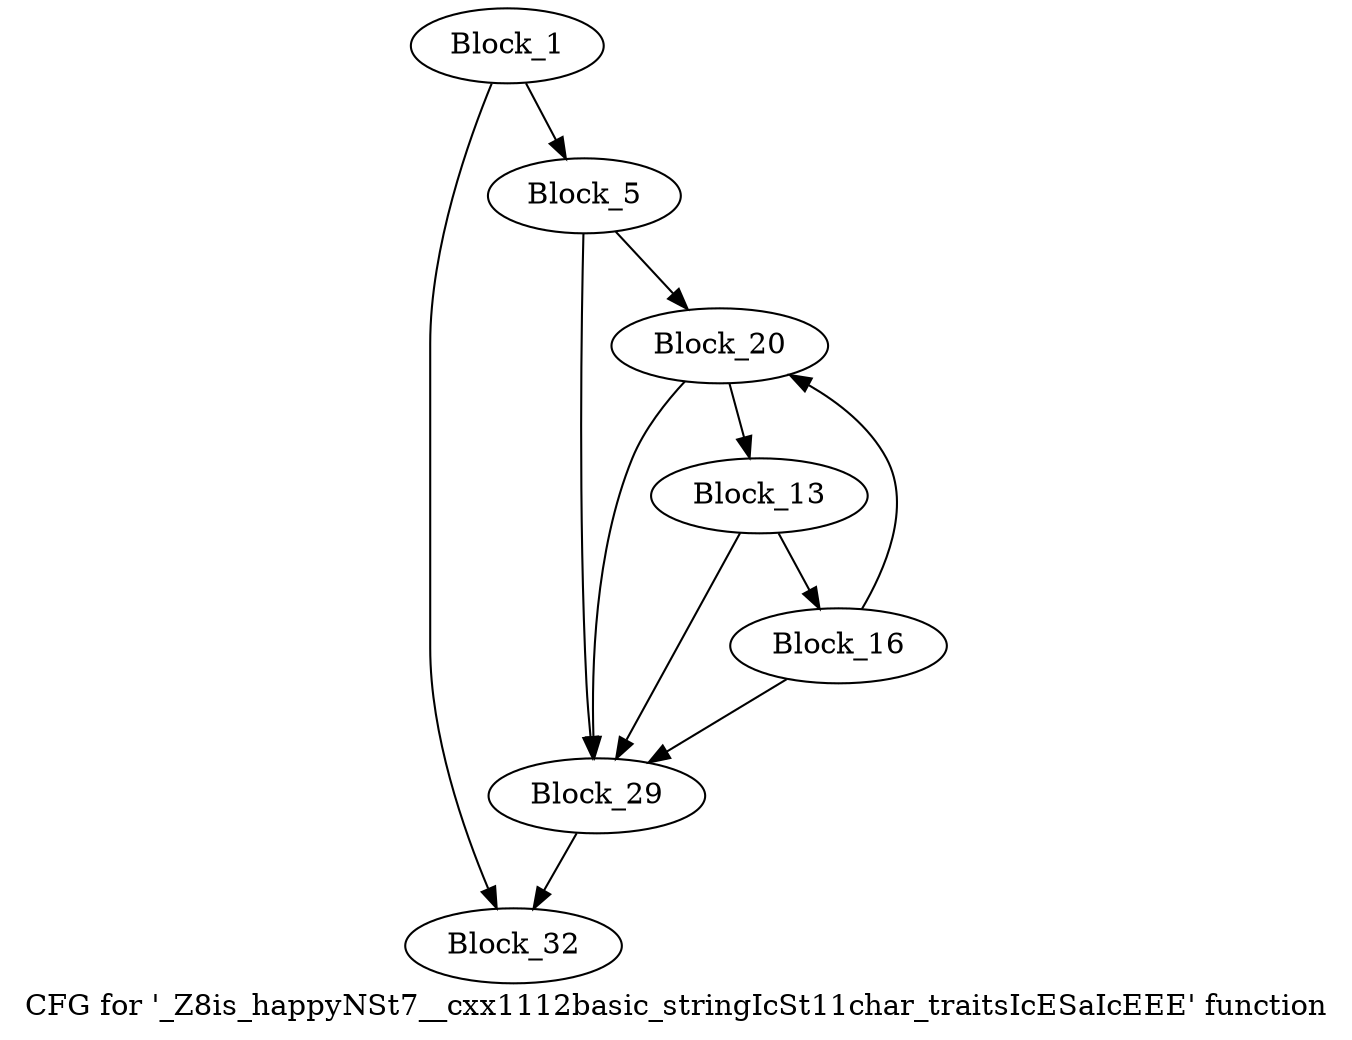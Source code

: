 digraph "CFG for '_Z8is_happyNSt7__cxx1112basic_stringIcSt11char_traitsIcESaIcEEE' function" {
	label="CFG for '_Z8is_happyNSt7__cxx1112basic_stringIcSt11char_traitsIcESaIcEEE' function";

	block_1 [label="Block_1"];
	block_1:s0 -> block_32;
	block_1:s1 -> block_5;
	block_5 [label="Block_5"];
	block_5:s0 -> block_29;
	block_5:s1 -> block_20;
	block_13 [label="Block_13"];
	block_13:s0 -> block_29;
	block_13:s1 -> block_16;
	block_16 [label="Block_16"];
	block_16:s0 -> block_29;
	block_16:s1 -> block_20;
	block_20 [label="Block_20"];
	block_20:s0 -> block_29;
	block_20:s1 -> block_13;
	block_29 [label="Block_29"];
	block_29 -> block_32;
	block_32 [label="Block_32"];
}
